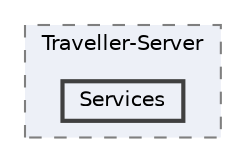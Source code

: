 digraph "E:/Users/venel/Desktop/TravellerV2/traveller/Traveller-Server/Services"
{
 // LATEX_PDF_SIZE
  bgcolor="transparent";
  edge [fontname=Helvetica,fontsize=10,labelfontname=Helvetica,labelfontsize=10];
  node [fontname=Helvetica,fontsize=10,shape=box,height=0.2,width=0.4];
  compound=true
  subgraph clusterdir_ed192440a2dd0f1688028b93feb9c1fd {
    graph [ bgcolor="#edf0f7", pencolor="grey50", label="Traveller-Server", fontname=Helvetica,fontsize=10 style="filled,dashed", URL="dir_ed192440a2dd0f1688028b93feb9c1fd.html",tooltip=""]
  dir_e522157bd9687f8c5d7f8a6f42d8043e [label="Services", fillcolor="#edf0f7", color="grey25", style="filled,bold", URL="dir_e522157bd9687f8c5d7f8a6f42d8043e.html",tooltip=""];
  }
}
